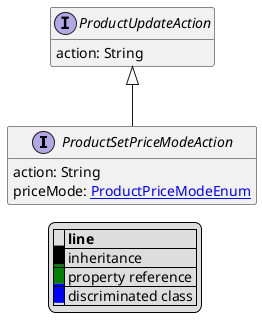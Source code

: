 @startuml

hide empty fields
hide empty methods
legend
|= |= line |
|<back:black>   </back>| inheritance |
|<back:green>   </back>| property reference |
|<back:blue>   </back>| discriminated class |
endlegend
interface ProductSetPriceModeAction [[ProductSetPriceModeAction.svg]] extends ProductUpdateAction {
    action: String
    priceMode: [[ProductPriceModeEnum.svg ProductPriceModeEnum]]
}
interface ProductUpdateAction [[ProductUpdateAction.svg]]  {
    action: String
}





@enduml
